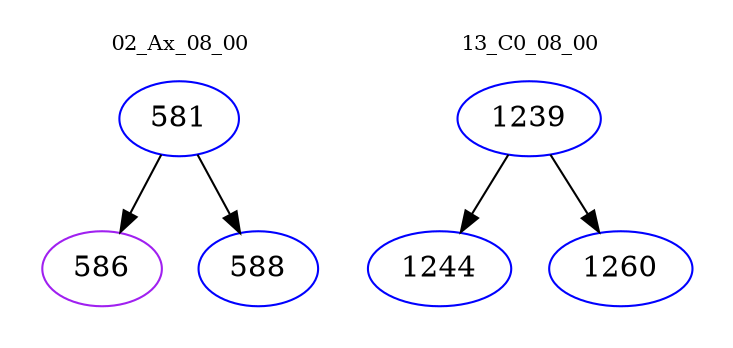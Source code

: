 digraph{
subgraph cluster_0 {
color = white
label = "02_Ax_08_00";
fontsize=10;
T0_581 [label="581", color="blue"]
T0_581 -> T0_586 [color="black"]
T0_586 [label="586", color="purple"]
T0_581 -> T0_588 [color="black"]
T0_588 [label="588", color="blue"]
}
subgraph cluster_1 {
color = white
label = "13_C0_08_00";
fontsize=10;
T1_1239 [label="1239", color="blue"]
T1_1239 -> T1_1244 [color="black"]
T1_1244 [label="1244", color="blue"]
T1_1239 -> T1_1260 [color="black"]
T1_1260 [label="1260", color="blue"]
}
}
